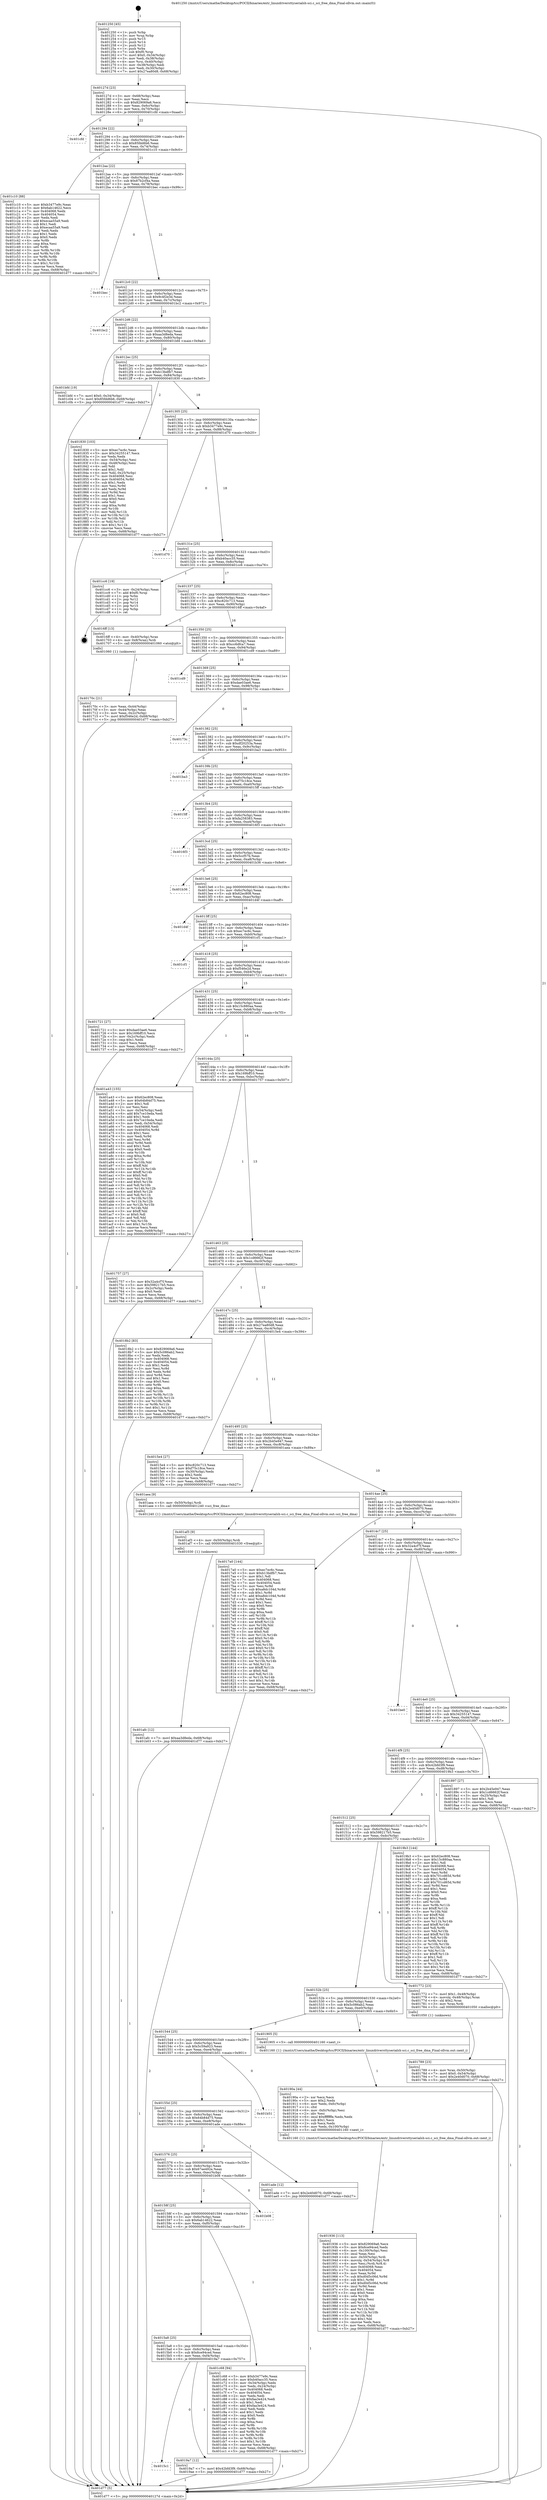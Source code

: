 digraph "0x401250" {
  label = "0x401250 (/mnt/c/Users/mathe/Desktop/tcc/POCII/binaries/extr_linuxdriversttyserialsh-sci.c_sci_free_dma_Final-ollvm.out::main(0))"
  labelloc = "t"
  node[shape=record]

  Entry [label="",width=0.3,height=0.3,shape=circle,fillcolor=black,style=filled]
  "0x40127d" [label="{
     0x40127d [23]\l
     | [instrs]\l
     &nbsp;&nbsp;0x40127d \<+3\>: mov -0x68(%rbp),%eax\l
     &nbsp;&nbsp;0x401280 \<+2\>: mov %eax,%ecx\l
     &nbsp;&nbsp;0x401282 \<+6\>: sub $0x829069a6,%ecx\l
     &nbsp;&nbsp;0x401288 \<+3\>: mov %eax,-0x6c(%rbp)\l
     &nbsp;&nbsp;0x40128b \<+3\>: mov %ecx,-0x70(%rbp)\l
     &nbsp;&nbsp;0x40128e \<+6\>: je 0000000000401cfd \<main+0xaad\>\l
  }"]
  "0x401cfd" [label="{
     0x401cfd\l
  }", style=dashed]
  "0x401294" [label="{
     0x401294 [22]\l
     | [instrs]\l
     &nbsp;&nbsp;0x401294 \<+5\>: jmp 0000000000401299 \<main+0x49\>\l
     &nbsp;&nbsp;0x401299 \<+3\>: mov -0x6c(%rbp),%eax\l
     &nbsp;&nbsp;0x40129c \<+5\>: sub $0x85fdd6b6,%eax\l
     &nbsp;&nbsp;0x4012a1 \<+3\>: mov %eax,-0x74(%rbp)\l
     &nbsp;&nbsp;0x4012a4 \<+6\>: je 0000000000401c10 \<main+0x9c0\>\l
  }"]
  Exit [label="",width=0.3,height=0.3,shape=circle,fillcolor=black,style=filled,peripheries=2]
  "0x401c10" [label="{
     0x401c10 [88]\l
     | [instrs]\l
     &nbsp;&nbsp;0x401c10 \<+5\>: mov $0xb3477e9c,%eax\l
     &nbsp;&nbsp;0x401c15 \<+5\>: mov $0x6ab14622,%ecx\l
     &nbsp;&nbsp;0x401c1a \<+7\>: mov 0x404068,%edx\l
     &nbsp;&nbsp;0x401c21 \<+7\>: mov 0x404054,%esi\l
     &nbsp;&nbsp;0x401c28 \<+2\>: mov %edx,%edi\l
     &nbsp;&nbsp;0x401c2a \<+6\>: add $0xecaa55a9,%edi\l
     &nbsp;&nbsp;0x401c30 \<+3\>: sub $0x1,%edi\l
     &nbsp;&nbsp;0x401c33 \<+6\>: sub $0xecaa55a9,%edi\l
     &nbsp;&nbsp;0x401c39 \<+3\>: imul %edi,%edx\l
     &nbsp;&nbsp;0x401c3c \<+3\>: and $0x1,%edx\l
     &nbsp;&nbsp;0x401c3f \<+3\>: cmp $0x0,%edx\l
     &nbsp;&nbsp;0x401c42 \<+4\>: sete %r8b\l
     &nbsp;&nbsp;0x401c46 \<+3\>: cmp $0xa,%esi\l
     &nbsp;&nbsp;0x401c49 \<+4\>: setl %r9b\l
     &nbsp;&nbsp;0x401c4d \<+3\>: mov %r8b,%r10b\l
     &nbsp;&nbsp;0x401c50 \<+3\>: and %r9b,%r10b\l
     &nbsp;&nbsp;0x401c53 \<+3\>: xor %r9b,%r8b\l
     &nbsp;&nbsp;0x401c56 \<+3\>: or %r8b,%r10b\l
     &nbsp;&nbsp;0x401c59 \<+4\>: test $0x1,%r10b\l
     &nbsp;&nbsp;0x401c5d \<+3\>: cmovne %ecx,%eax\l
     &nbsp;&nbsp;0x401c60 \<+3\>: mov %eax,-0x68(%rbp)\l
     &nbsp;&nbsp;0x401c63 \<+5\>: jmp 0000000000401d77 \<main+0xb27\>\l
  }"]
  "0x4012aa" [label="{
     0x4012aa [22]\l
     | [instrs]\l
     &nbsp;&nbsp;0x4012aa \<+5\>: jmp 00000000004012af \<main+0x5f\>\l
     &nbsp;&nbsp;0x4012af \<+3\>: mov -0x6c(%rbp),%eax\l
     &nbsp;&nbsp;0x4012b2 \<+5\>: sub $0x87b2cf4a,%eax\l
     &nbsp;&nbsp;0x4012b7 \<+3\>: mov %eax,-0x78(%rbp)\l
     &nbsp;&nbsp;0x4012ba \<+6\>: je 0000000000401bec \<main+0x99c\>\l
  }"]
  "0x401afc" [label="{
     0x401afc [12]\l
     | [instrs]\l
     &nbsp;&nbsp;0x401afc \<+7\>: movl $0xaa3d8eda,-0x68(%rbp)\l
     &nbsp;&nbsp;0x401b03 \<+5\>: jmp 0000000000401d77 \<main+0xb27\>\l
  }"]
  "0x401bec" [label="{
     0x401bec\l
  }", style=dashed]
  "0x4012c0" [label="{
     0x4012c0 [22]\l
     | [instrs]\l
     &nbsp;&nbsp;0x4012c0 \<+5\>: jmp 00000000004012c5 \<main+0x75\>\l
     &nbsp;&nbsp;0x4012c5 \<+3\>: mov -0x6c(%rbp),%eax\l
     &nbsp;&nbsp;0x4012c8 \<+5\>: sub $0x9c4f2e3d,%eax\l
     &nbsp;&nbsp;0x4012cd \<+3\>: mov %eax,-0x7c(%rbp)\l
     &nbsp;&nbsp;0x4012d0 \<+6\>: je 0000000000401bc2 \<main+0x972\>\l
  }"]
  "0x401af3" [label="{
     0x401af3 [9]\l
     | [instrs]\l
     &nbsp;&nbsp;0x401af3 \<+4\>: mov -0x50(%rbp),%rdi\l
     &nbsp;&nbsp;0x401af7 \<+5\>: call 0000000000401030 \<free@plt\>\l
     | [calls]\l
     &nbsp;&nbsp;0x401030 \{1\} (unknown)\l
  }"]
  "0x401bc2" [label="{
     0x401bc2\l
  }", style=dashed]
  "0x4012d6" [label="{
     0x4012d6 [22]\l
     | [instrs]\l
     &nbsp;&nbsp;0x4012d6 \<+5\>: jmp 00000000004012db \<main+0x8b\>\l
     &nbsp;&nbsp;0x4012db \<+3\>: mov -0x6c(%rbp),%eax\l
     &nbsp;&nbsp;0x4012de \<+5\>: sub $0xaa3d8eda,%eax\l
     &nbsp;&nbsp;0x4012e3 \<+3\>: mov %eax,-0x80(%rbp)\l
     &nbsp;&nbsp;0x4012e6 \<+6\>: je 0000000000401bfd \<main+0x9ad\>\l
  }"]
  "0x4015c1" [label="{
     0x4015c1\l
  }", style=dashed]
  "0x401bfd" [label="{
     0x401bfd [19]\l
     | [instrs]\l
     &nbsp;&nbsp;0x401bfd \<+7\>: movl $0x0,-0x34(%rbp)\l
     &nbsp;&nbsp;0x401c04 \<+7\>: movl $0x85fdd6b6,-0x68(%rbp)\l
     &nbsp;&nbsp;0x401c0b \<+5\>: jmp 0000000000401d77 \<main+0xb27\>\l
  }"]
  "0x4012ec" [label="{
     0x4012ec [25]\l
     | [instrs]\l
     &nbsp;&nbsp;0x4012ec \<+5\>: jmp 00000000004012f1 \<main+0xa1\>\l
     &nbsp;&nbsp;0x4012f1 \<+3\>: mov -0x6c(%rbp),%eax\l
     &nbsp;&nbsp;0x4012f4 \<+5\>: sub $0xb13bdfb7,%eax\l
     &nbsp;&nbsp;0x4012f9 \<+6\>: mov %eax,-0x84(%rbp)\l
     &nbsp;&nbsp;0x4012ff \<+6\>: je 0000000000401830 \<main+0x5e0\>\l
  }"]
  "0x4019a7" [label="{
     0x4019a7 [12]\l
     | [instrs]\l
     &nbsp;&nbsp;0x4019a7 \<+7\>: movl $0x42bfd3f9,-0x68(%rbp)\l
     &nbsp;&nbsp;0x4019ae \<+5\>: jmp 0000000000401d77 \<main+0xb27\>\l
  }"]
  "0x401830" [label="{
     0x401830 [103]\l
     | [instrs]\l
     &nbsp;&nbsp;0x401830 \<+5\>: mov $0xec7ec6c,%eax\l
     &nbsp;&nbsp;0x401835 \<+5\>: mov $0x34255147,%ecx\l
     &nbsp;&nbsp;0x40183a \<+2\>: xor %edx,%edx\l
     &nbsp;&nbsp;0x40183c \<+3\>: mov -0x54(%rbp),%esi\l
     &nbsp;&nbsp;0x40183f \<+3\>: cmp -0x48(%rbp),%esi\l
     &nbsp;&nbsp;0x401842 \<+4\>: setl %dil\l
     &nbsp;&nbsp;0x401846 \<+4\>: and $0x1,%dil\l
     &nbsp;&nbsp;0x40184a \<+4\>: mov %dil,-0x25(%rbp)\l
     &nbsp;&nbsp;0x40184e \<+7\>: mov 0x404068,%esi\l
     &nbsp;&nbsp;0x401855 \<+8\>: mov 0x404054,%r8d\l
     &nbsp;&nbsp;0x40185d \<+3\>: sub $0x1,%edx\l
     &nbsp;&nbsp;0x401860 \<+3\>: mov %esi,%r9d\l
     &nbsp;&nbsp;0x401863 \<+3\>: add %edx,%r9d\l
     &nbsp;&nbsp;0x401866 \<+4\>: imul %r9d,%esi\l
     &nbsp;&nbsp;0x40186a \<+3\>: and $0x1,%esi\l
     &nbsp;&nbsp;0x40186d \<+3\>: cmp $0x0,%esi\l
     &nbsp;&nbsp;0x401870 \<+4\>: sete %dil\l
     &nbsp;&nbsp;0x401874 \<+4\>: cmp $0xa,%r8d\l
     &nbsp;&nbsp;0x401878 \<+4\>: setl %r10b\l
     &nbsp;&nbsp;0x40187c \<+3\>: mov %dil,%r11b\l
     &nbsp;&nbsp;0x40187f \<+3\>: and %r10b,%r11b\l
     &nbsp;&nbsp;0x401882 \<+3\>: xor %r10b,%dil\l
     &nbsp;&nbsp;0x401885 \<+3\>: or %dil,%r11b\l
     &nbsp;&nbsp;0x401888 \<+4\>: test $0x1,%r11b\l
     &nbsp;&nbsp;0x40188c \<+3\>: cmovne %ecx,%eax\l
     &nbsp;&nbsp;0x40188f \<+3\>: mov %eax,-0x68(%rbp)\l
     &nbsp;&nbsp;0x401892 \<+5\>: jmp 0000000000401d77 \<main+0xb27\>\l
  }"]
  "0x401305" [label="{
     0x401305 [25]\l
     | [instrs]\l
     &nbsp;&nbsp;0x401305 \<+5\>: jmp 000000000040130a \<main+0xba\>\l
     &nbsp;&nbsp;0x40130a \<+3\>: mov -0x6c(%rbp),%eax\l
     &nbsp;&nbsp;0x40130d \<+5\>: sub $0xb3477e9c,%eax\l
     &nbsp;&nbsp;0x401312 \<+6\>: mov %eax,-0x88(%rbp)\l
     &nbsp;&nbsp;0x401318 \<+6\>: je 0000000000401d70 \<main+0xb20\>\l
  }"]
  "0x4015a8" [label="{
     0x4015a8 [25]\l
     | [instrs]\l
     &nbsp;&nbsp;0x4015a8 \<+5\>: jmp 00000000004015ad \<main+0x35d\>\l
     &nbsp;&nbsp;0x4015ad \<+3\>: mov -0x6c(%rbp),%eax\l
     &nbsp;&nbsp;0x4015b0 \<+5\>: sub $0x6ce94ced,%eax\l
     &nbsp;&nbsp;0x4015b5 \<+6\>: mov %eax,-0xf4(%rbp)\l
     &nbsp;&nbsp;0x4015bb \<+6\>: je 00000000004019a7 \<main+0x757\>\l
  }"]
  "0x401d70" [label="{
     0x401d70\l
  }", style=dashed]
  "0x40131e" [label="{
     0x40131e [25]\l
     | [instrs]\l
     &nbsp;&nbsp;0x40131e \<+5\>: jmp 0000000000401323 \<main+0xd3\>\l
     &nbsp;&nbsp;0x401323 \<+3\>: mov -0x6c(%rbp),%eax\l
     &nbsp;&nbsp;0x401326 \<+5\>: sub $0xb40acc35,%eax\l
     &nbsp;&nbsp;0x40132b \<+6\>: mov %eax,-0x8c(%rbp)\l
     &nbsp;&nbsp;0x401331 \<+6\>: je 0000000000401cc6 \<main+0xa76\>\l
  }"]
  "0x401c68" [label="{
     0x401c68 [94]\l
     | [instrs]\l
     &nbsp;&nbsp;0x401c68 \<+5\>: mov $0xb3477e9c,%eax\l
     &nbsp;&nbsp;0x401c6d \<+5\>: mov $0xb40acc35,%ecx\l
     &nbsp;&nbsp;0x401c72 \<+3\>: mov -0x34(%rbp),%edx\l
     &nbsp;&nbsp;0x401c75 \<+3\>: mov %edx,-0x24(%rbp)\l
     &nbsp;&nbsp;0x401c78 \<+7\>: mov 0x404068,%edx\l
     &nbsp;&nbsp;0x401c7f \<+7\>: mov 0x404054,%esi\l
     &nbsp;&nbsp;0x401c86 \<+2\>: mov %edx,%edi\l
     &nbsp;&nbsp;0x401c88 \<+6\>: sub $0xfaa3e424,%edi\l
     &nbsp;&nbsp;0x401c8e \<+3\>: sub $0x1,%edi\l
     &nbsp;&nbsp;0x401c91 \<+6\>: add $0xfaa3e424,%edi\l
     &nbsp;&nbsp;0x401c97 \<+3\>: imul %edi,%edx\l
     &nbsp;&nbsp;0x401c9a \<+3\>: and $0x1,%edx\l
     &nbsp;&nbsp;0x401c9d \<+3\>: cmp $0x0,%edx\l
     &nbsp;&nbsp;0x401ca0 \<+4\>: sete %r8b\l
     &nbsp;&nbsp;0x401ca4 \<+3\>: cmp $0xa,%esi\l
     &nbsp;&nbsp;0x401ca7 \<+4\>: setl %r9b\l
     &nbsp;&nbsp;0x401cab \<+3\>: mov %r8b,%r10b\l
     &nbsp;&nbsp;0x401cae \<+3\>: and %r9b,%r10b\l
     &nbsp;&nbsp;0x401cb1 \<+3\>: xor %r9b,%r8b\l
     &nbsp;&nbsp;0x401cb4 \<+3\>: or %r8b,%r10b\l
     &nbsp;&nbsp;0x401cb7 \<+4\>: test $0x1,%r10b\l
     &nbsp;&nbsp;0x401cbb \<+3\>: cmovne %ecx,%eax\l
     &nbsp;&nbsp;0x401cbe \<+3\>: mov %eax,-0x68(%rbp)\l
     &nbsp;&nbsp;0x401cc1 \<+5\>: jmp 0000000000401d77 \<main+0xb27\>\l
  }"]
  "0x401cc6" [label="{
     0x401cc6 [19]\l
     | [instrs]\l
     &nbsp;&nbsp;0x401cc6 \<+3\>: mov -0x24(%rbp),%eax\l
     &nbsp;&nbsp;0x401cc9 \<+7\>: add $0xf0,%rsp\l
     &nbsp;&nbsp;0x401cd0 \<+1\>: pop %rbx\l
     &nbsp;&nbsp;0x401cd1 \<+2\>: pop %r12\l
     &nbsp;&nbsp;0x401cd3 \<+2\>: pop %r14\l
     &nbsp;&nbsp;0x401cd5 \<+2\>: pop %r15\l
     &nbsp;&nbsp;0x401cd7 \<+1\>: pop %rbp\l
     &nbsp;&nbsp;0x401cd8 \<+1\>: ret\l
  }"]
  "0x401337" [label="{
     0x401337 [25]\l
     | [instrs]\l
     &nbsp;&nbsp;0x401337 \<+5\>: jmp 000000000040133c \<main+0xec\>\l
     &nbsp;&nbsp;0x40133c \<+3\>: mov -0x6c(%rbp),%eax\l
     &nbsp;&nbsp;0x40133f \<+5\>: sub $0xc820c713,%eax\l
     &nbsp;&nbsp;0x401344 \<+6\>: mov %eax,-0x90(%rbp)\l
     &nbsp;&nbsp;0x40134a \<+6\>: je 00000000004016ff \<main+0x4af\>\l
  }"]
  "0x40158f" [label="{
     0x40158f [25]\l
     | [instrs]\l
     &nbsp;&nbsp;0x40158f \<+5\>: jmp 0000000000401594 \<main+0x344\>\l
     &nbsp;&nbsp;0x401594 \<+3\>: mov -0x6c(%rbp),%eax\l
     &nbsp;&nbsp;0x401597 \<+5\>: sub $0x6ab14622,%eax\l
     &nbsp;&nbsp;0x40159c \<+6\>: mov %eax,-0xf0(%rbp)\l
     &nbsp;&nbsp;0x4015a2 \<+6\>: je 0000000000401c68 \<main+0xa18\>\l
  }"]
  "0x4016ff" [label="{
     0x4016ff [13]\l
     | [instrs]\l
     &nbsp;&nbsp;0x4016ff \<+4\>: mov -0x40(%rbp),%rax\l
     &nbsp;&nbsp;0x401703 \<+4\>: mov 0x8(%rax),%rdi\l
     &nbsp;&nbsp;0x401707 \<+5\>: call 0000000000401060 \<atoi@plt\>\l
     | [calls]\l
     &nbsp;&nbsp;0x401060 \{1\} (unknown)\l
  }"]
  "0x401350" [label="{
     0x401350 [25]\l
     | [instrs]\l
     &nbsp;&nbsp;0x401350 \<+5\>: jmp 0000000000401355 \<main+0x105\>\l
     &nbsp;&nbsp;0x401355 \<+3\>: mov -0x6c(%rbp),%eax\l
     &nbsp;&nbsp;0x401358 \<+5\>: sub $0xcc6dfca7,%eax\l
     &nbsp;&nbsp;0x40135d \<+6\>: mov %eax,-0x94(%rbp)\l
     &nbsp;&nbsp;0x401363 \<+6\>: je 0000000000401cd9 \<main+0xa89\>\l
  }"]
  "0x401b08" [label="{
     0x401b08\l
  }", style=dashed]
  "0x401cd9" [label="{
     0x401cd9\l
  }", style=dashed]
  "0x401369" [label="{
     0x401369 [25]\l
     | [instrs]\l
     &nbsp;&nbsp;0x401369 \<+5\>: jmp 000000000040136e \<main+0x11e\>\l
     &nbsp;&nbsp;0x40136e \<+3\>: mov -0x6c(%rbp),%eax\l
     &nbsp;&nbsp;0x401371 \<+5\>: sub $0xdae03ae6,%eax\l
     &nbsp;&nbsp;0x401376 \<+6\>: mov %eax,-0x98(%rbp)\l
     &nbsp;&nbsp;0x40137c \<+6\>: je 000000000040173c \<main+0x4ec\>\l
  }"]
  "0x401576" [label="{
     0x401576 [25]\l
     | [instrs]\l
     &nbsp;&nbsp;0x401576 \<+5\>: jmp 000000000040157b \<main+0x32b\>\l
     &nbsp;&nbsp;0x40157b \<+3\>: mov -0x6c(%rbp),%eax\l
     &nbsp;&nbsp;0x40157e \<+5\>: sub $0x67ee492e,%eax\l
     &nbsp;&nbsp;0x401583 \<+6\>: mov %eax,-0xec(%rbp)\l
     &nbsp;&nbsp;0x401589 \<+6\>: je 0000000000401b08 \<main+0x8b8\>\l
  }"]
  "0x40173c" [label="{
     0x40173c\l
  }", style=dashed]
  "0x401382" [label="{
     0x401382 [25]\l
     | [instrs]\l
     &nbsp;&nbsp;0x401382 \<+5\>: jmp 0000000000401387 \<main+0x137\>\l
     &nbsp;&nbsp;0x401387 \<+3\>: mov -0x6c(%rbp),%eax\l
     &nbsp;&nbsp;0x40138a \<+5\>: sub $0xdf20253a,%eax\l
     &nbsp;&nbsp;0x40138f \<+6\>: mov %eax,-0x9c(%rbp)\l
     &nbsp;&nbsp;0x401395 \<+6\>: je 0000000000401ba3 \<main+0x953\>\l
  }"]
  "0x401ade" [label="{
     0x401ade [12]\l
     | [instrs]\l
     &nbsp;&nbsp;0x401ade \<+7\>: movl $0x2e40d070,-0x68(%rbp)\l
     &nbsp;&nbsp;0x401ae5 \<+5\>: jmp 0000000000401d77 \<main+0xb27\>\l
  }"]
  "0x401ba3" [label="{
     0x401ba3\l
  }", style=dashed]
  "0x40139b" [label="{
     0x40139b [25]\l
     | [instrs]\l
     &nbsp;&nbsp;0x40139b \<+5\>: jmp 00000000004013a0 \<main+0x150\>\l
     &nbsp;&nbsp;0x4013a0 \<+3\>: mov -0x6c(%rbp),%eax\l
     &nbsp;&nbsp;0x4013a3 \<+5\>: sub $0xf75c18ce,%eax\l
     &nbsp;&nbsp;0x4013a8 \<+6\>: mov %eax,-0xa0(%rbp)\l
     &nbsp;&nbsp;0x4013ae \<+6\>: je 00000000004015ff \<main+0x3af\>\l
  }"]
  "0x40155d" [label="{
     0x40155d [25]\l
     | [instrs]\l
     &nbsp;&nbsp;0x40155d \<+5\>: jmp 0000000000401562 \<main+0x312\>\l
     &nbsp;&nbsp;0x401562 \<+3\>: mov -0x6c(%rbp),%eax\l
     &nbsp;&nbsp;0x401565 \<+5\>: sub $0x64b84d75,%eax\l
     &nbsp;&nbsp;0x40156a \<+6\>: mov %eax,-0xe8(%rbp)\l
     &nbsp;&nbsp;0x401570 \<+6\>: je 0000000000401ade \<main+0x88e\>\l
  }"]
  "0x4015ff" [label="{
     0x4015ff\l
  }", style=dashed]
  "0x4013b4" [label="{
     0x4013b4 [25]\l
     | [instrs]\l
     &nbsp;&nbsp;0x4013b4 \<+5\>: jmp 00000000004013b9 \<main+0x169\>\l
     &nbsp;&nbsp;0x4013b9 \<+3\>: mov -0x6c(%rbp),%eax\l
     &nbsp;&nbsp;0x4013bc \<+5\>: sub $0xfa258383,%eax\l
     &nbsp;&nbsp;0x4013c1 \<+6\>: mov %eax,-0xa4(%rbp)\l
     &nbsp;&nbsp;0x4013c7 \<+6\>: je 00000000004016f3 \<main+0x4a3\>\l
  }"]
  "0x401b51" [label="{
     0x401b51\l
  }", style=dashed]
  "0x4016f3" [label="{
     0x4016f3\l
  }", style=dashed]
  "0x4013cd" [label="{
     0x4013cd [25]\l
     | [instrs]\l
     &nbsp;&nbsp;0x4013cd \<+5\>: jmp 00000000004013d2 \<main+0x182\>\l
     &nbsp;&nbsp;0x4013d2 \<+3\>: mov -0x6c(%rbp),%eax\l
     &nbsp;&nbsp;0x4013d5 \<+5\>: sub $0x5ccf57b,%eax\l
     &nbsp;&nbsp;0x4013da \<+6\>: mov %eax,-0xa8(%rbp)\l
     &nbsp;&nbsp;0x4013e0 \<+6\>: je 0000000000401b36 \<main+0x8e6\>\l
  }"]
  "0x401936" [label="{
     0x401936 [113]\l
     | [instrs]\l
     &nbsp;&nbsp;0x401936 \<+5\>: mov $0x829069a6,%ecx\l
     &nbsp;&nbsp;0x40193b \<+5\>: mov $0x6ce94ced,%edx\l
     &nbsp;&nbsp;0x401940 \<+6\>: mov -0x100(%rbp),%esi\l
     &nbsp;&nbsp;0x401946 \<+3\>: imul %eax,%esi\l
     &nbsp;&nbsp;0x401949 \<+4\>: mov -0x50(%rbp),%rdi\l
     &nbsp;&nbsp;0x40194d \<+4\>: movslq -0x54(%rbp),%r8\l
     &nbsp;&nbsp;0x401951 \<+4\>: mov %esi,(%rdi,%r8,4)\l
     &nbsp;&nbsp;0x401955 \<+7\>: mov 0x404068,%eax\l
     &nbsp;&nbsp;0x40195c \<+7\>: mov 0x404054,%esi\l
     &nbsp;&nbsp;0x401963 \<+3\>: mov %eax,%r9d\l
     &nbsp;&nbsp;0x401966 \<+7\>: sub $0xd0d5c06d,%r9d\l
     &nbsp;&nbsp;0x40196d \<+4\>: sub $0x1,%r9d\l
     &nbsp;&nbsp;0x401971 \<+7\>: add $0xd0d5c06d,%r9d\l
     &nbsp;&nbsp;0x401978 \<+4\>: imul %r9d,%eax\l
     &nbsp;&nbsp;0x40197c \<+3\>: and $0x1,%eax\l
     &nbsp;&nbsp;0x40197f \<+3\>: cmp $0x0,%eax\l
     &nbsp;&nbsp;0x401982 \<+4\>: sete %r10b\l
     &nbsp;&nbsp;0x401986 \<+3\>: cmp $0xa,%esi\l
     &nbsp;&nbsp;0x401989 \<+4\>: setl %r11b\l
     &nbsp;&nbsp;0x40198d \<+3\>: mov %r10b,%bl\l
     &nbsp;&nbsp;0x401990 \<+3\>: and %r11b,%bl\l
     &nbsp;&nbsp;0x401993 \<+3\>: xor %r11b,%r10b\l
     &nbsp;&nbsp;0x401996 \<+3\>: or %r10b,%bl\l
     &nbsp;&nbsp;0x401999 \<+3\>: test $0x1,%bl\l
     &nbsp;&nbsp;0x40199c \<+3\>: cmovne %edx,%ecx\l
     &nbsp;&nbsp;0x40199f \<+3\>: mov %ecx,-0x68(%rbp)\l
     &nbsp;&nbsp;0x4019a2 \<+5\>: jmp 0000000000401d77 \<main+0xb27\>\l
  }"]
  "0x401b36" [label="{
     0x401b36\l
  }", style=dashed]
  "0x4013e6" [label="{
     0x4013e6 [25]\l
     | [instrs]\l
     &nbsp;&nbsp;0x4013e6 \<+5\>: jmp 00000000004013eb \<main+0x19b\>\l
     &nbsp;&nbsp;0x4013eb \<+3\>: mov -0x6c(%rbp),%eax\l
     &nbsp;&nbsp;0x4013ee \<+5\>: sub $0x62ec808,%eax\l
     &nbsp;&nbsp;0x4013f3 \<+6\>: mov %eax,-0xac(%rbp)\l
     &nbsp;&nbsp;0x4013f9 \<+6\>: je 0000000000401d4f \<main+0xaff\>\l
  }"]
  "0x40190a" [label="{
     0x40190a [44]\l
     | [instrs]\l
     &nbsp;&nbsp;0x40190a \<+2\>: xor %ecx,%ecx\l
     &nbsp;&nbsp;0x40190c \<+5\>: mov $0x2,%edx\l
     &nbsp;&nbsp;0x401911 \<+6\>: mov %edx,-0xfc(%rbp)\l
     &nbsp;&nbsp;0x401917 \<+1\>: cltd\l
     &nbsp;&nbsp;0x401918 \<+6\>: mov -0xfc(%rbp),%esi\l
     &nbsp;&nbsp;0x40191e \<+2\>: idiv %esi\l
     &nbsp;&nbsp;0x401920 \<+6\>: imul $0xfffffffe,%edx,%edx\l
     &nbsp;&nbsp;0x401926 \<+3\>: sub $0x1,%ecx\l
     &nbsp;&nbsp;0x401929 \<+2\>: sub %ecx,%edx\l
     &nbsp;&nbsp;0x40192b \<+6\>: mov %edx,-0x100(%rbp)\l
     &nbsp;&nbsp;0x401931 \<+5\>: call 0000000000401160 \<next_i\>\l
     | [calls]\l
     &nbsp;&nbsp;0x401160 \{1\} (/mnt/c/Users/mathe/Desktop/tcc/POCII/binaries/extr_linuxdriversttyserialsh-sci.c_sci_free_dma_Final-ollvm.out::next_i)\l
  }"]
  "0x401d4f" [label="{
     0x401d4f\l
  }", style=dashed]
  "0x4013ff" [label="{
     0x4013ff [25]\l
     | [instrs]\l
     &nbsp;&nbsp;0x4013ff \<+5\>: jmp 0000000000401404 \<main+0x1b4\>\l
     &nbsp;&nbsp;0x401404 \<+3\>: mov -0x6c(%rbp),%eax\l
     &nbsp;&nbsp;0x401407 \<+5\>: sub $0xec7ec6c,%eax\l
     &nbsp;&nbsp;0x40140c \<+6\>: mov %eax,-0xb0(%rbp)\l
     &nbsp;&nbsp;0x401412 \<+6\>: je 0000000000401cf1 \<main+0xaa1\>\l
  }"]
  "0x401544" [label="{
     0x401544 [25]\l
     | [instrs]\l
     &nbsp;&nbsp;0x401544 \<+5\>: jmp 0000000000401549 \<main+0x2f9\>\l
     &nbsp;&nbsp;0x401549 \<+3\>: mov -0x6c(%rbp),%eax\l
     &nbsp;&nbsp;0x40154c \<+5\>: sub $0x5c59a923,%eax\l
     &nbsp;&nbsp;0x401551 \<+6\>: mov %eax,-0xe4(%rbp)\l
     &nbsp;&nbsp;0x401557 \<+6\>: je 0000000000401b51 \<main+0x901\>\l
  }"]
  "0x401cf1" [label="{
     0x401cf1\l
  }", style=dashed]
  "0x401418" [label="{
     0x401418 [25]\l
     | [instrs]\l
     &nbsp;&nbsp;0x401418 \<+5\>: jmp 000000000040141d \<main+0x1cd\>\l
     &nbsp;&nbsp;0x40141d \<+3\>: mov -0x6c(%rbp),%eax\l
     &nbsp;&nbsp;0x401420 \<+5\>: sub $0xf546e2d,%eax\l
     &nbsp;&nbsp;0x401425 \<+6\>: mov %eax,-0xb4(%rbp)\l
     &nbsp;&nbsp;0x40142b \<+6\>: je 0000000000401721 \<main+0x4d1\>\l
  }"]
  "0x401905" [label="{
     0x401905 [5]\l
     | [instrs]\l
     &nbsp;&nbsp;0x401905 \<+5\>: call 0000000000401160 \<next_i\>\l
     | [calls]\l
     &nbsp;&nbsp;0x401160 \{1\} (/mnt/c/Users/mathe/Desktop/tcc/POCII/binaries/extr_linuxdriversttyserialsh-sci.c_sci_free_dma_Final-ollvm.out::next_i)\l
  }"]
  "0x401721" [label="{
     0x401721 [27]\l
     | [instrs]\l
     &nbsp;&nbsp;0x401721 \<+5\>: mov $0xdae03ae6,%eax\l
     &nbsp;&nbsp;0x401726 \<+5\>: mov $0x169bff10,%ecx\l
     &nbsp;&nbsp;0x40172b \<+3\>: mov -0x2c(%rbp),%edx\l
     &nbsp;&nbsp;0x40172e \<+3\>: cmp $0x1,%edx\l
     &nbsp;&nbsp;0x401731 \<+3\>: cmovl %ecx,%eax\l
     &nbsp;&nbsp;0x401734 \<+3\>: mov %eax,-0x68(%rbp)\l
     &nbsp;&nbsp;0x401737 \<+5\>: jmp 0000000000401d77 \<main+0xb27\>\l
  }"]
  "0x401431" [label="{
     0x401431 [25]\l
     | [instrs]\l
     &nbsp;&nbsp;0x401431 \<+5\>: jmp 0000000000401436 \<main+0x1e6\>\l
     &nbsp;&nbsp;0x401436 \<+3\>: mov -0x6c(%rbp),%eax\l
     &nbsp;&nbsp;0x401439 \<+5\>: sub $0x15c880aa,%eax\l
     &nbsp;&nbsp;0x40143e \<+6\>: mov %eax,-0xb8(%rbp)\l
     &nbsp;&nbsp;0x401444 \<+6\>: je 0000000000401a43 \<main+0x7f3\>\l
  }"]
  "0x401789" [label="{
     0x401789 [23]\l
     | [instrs]\l
     &nbsp;&nbsp;0x401789 \<+4\>: mov %rax,-0x50(%rbp)\l
     &nbsp;&nbsp;0x40178d \<+7\>: movl $0x0,-0x54(%rbp)\l
     &nbsp;&nbsp;0x401794 \<+7\>: movl $0x2e40d070,-0x68(%rbp)\l
     &nbsp;&nbsp;0x40179b \<+5\>: jmp 0000000000401d77 \<main+0xb27\>\l
  }"]
  "0x401a43" [label="{
     0x401a43 [155]\l
     | [instrs]\l
     &nbsp;&nbsp;0x401a43 \<+5\>: mov $0x62ec808,%eax\l
     &nbsp;&nbsp;0x401a48 \<+5\>: mov $0x64b84d75,%ecx\l
     &nbsp;&nbsp;0x401a4d \<+2\>: mov $0x1,%dl\l
     &nbsp;&nbsp;0x401a4f \<+2\>: xor %esi,%esi\l
     &nbsp;&nbsp;0x401a51 \<+3\>: mov -0x54(%rbp),%edi\l
     &nbsp;&nbsp;0x401a54 \<+6\>: add $0x7ce10eda,%edi\l
     &nbsp;&nbsp;0x401a5a \<+3\>: add $0x1,%edi\l
     &nbsp;&nbsp;0x401a5d \<+6\>: sub $0x7ce10eda,%edi\l
     &nbsp;&nbsp;0x401a63 \<+3\>: mov %edi,-0x54(%rbp)\l
     &nbsp;&nbsp;0x401a66 \<+7\>: mov 0x404068,%edi\l
     &nbsp;&nbsp;0x401a6d \<+8\>: mov 0x404054,%r8d\l
     &nbsp;&nbsp;0x401a75 \<+3\>: sub $0x1,%esi\l
     &nbsp;&nbsp;0x401a78 \<+3\>: mov %edi,%r9d\l
     &nbsp;&nbsp;0x401a7b \<+3\>: add %esi,%r9d\l
     &nbsp;&nbsp;0x401a7e \<+4\>: imul %r9d,%edi\l
     &nbsp;&nbsp;0x401a82 \<+3\>: and $0x1,%edi\l
     &nbsp;&nbsp;0x401a85 \<+3\>: cmp $0x0,%edi\l
     &nbsp;&nbsp;0x401a88 \<+4\>: sete %r10b\l
     &nbsp;&nbsp;0x401a8c \<+4\>: cmp $0xa,%r8d\l
     &nbsp;&nbsp;0x401a90 \<+4\>: setl %r11b\l
     &nbsp;&nbsp;0x401a94 \<+3\>: mov %r10b,%bl\l
     &nbsp;&nbsp;0x401a97 \<+3\>: xor $0xff,%bl\l
     &nbsp;&nbsp;0x401a9a \<+3\>: mov %r11b,%r14b\l
     &nbsp;&nbsp;0x401a9d \<+4\>: xor $0xff,%r14b\l
     &nbsp;&nbsp;0x401aa1 \<+3\>: xor $0x0,%dl\l
     &nbsp;&nbsp;0x401aa4 \<+3\>: mov %bl,%r15b\l
     &nbsp;&nbsp;0x401aa7 \<+4\>: and $0x0,%r15b\l
     &nbsp;&nbsp;0x401aab \<+3\>: and %dl,%r10b\l
     &nbsp;&nbsp;0x401aae \<+3\>: mov %r14b,%r12b\l
     &nbsp;&nbsp;0x401ab1 \<+4\>: and $0x0,%r12b\l
     &nbsp;&nbsp;0x401ab5 \<+3\>: and %dl,%r11b\l
     &nbsp;&nbsp;0x401ab8 \<+3\>: or %r10b,%r15b\l
     &nbsp;&nbsp;0x401abb \<+3\>: or %r11b,%r12b\l
     &nbsp;&nbsp;0x401abe \<+3\>: xor %r12b,%r15b\l
     &nbsp;&nbsp;0x401ac1 \<+3\>: or %r14b,%bl\l
     &nbsp;&nbsp;0x401ac4 \<+3\>: xor $0xff,%bl\l
     &nbsp;&nbsp;0x401ac7 \<+3\>: or $0x0,%dl\l
     &nbsp;&nbsp;0x401aca \<+2\>: and %dl,%bl\l
     &nbsp;&nbsp;0x401acc \<+3\>: or %bl,%r15b\l
     &nbsp;&nbsp;0x401acf \<+4\>: test $0x1,%r15b\l
     &nbsp;&nbsp;0x401ad3 \<+3\>: cmovne %ecx,%eax\l
     &nbsp;&nbsp;0x401ad6 \<+3\>: mov %eax,-0x68(%rbp)\l
     &nbsp;&nbsp;0x401ad9 \<+5\>: jmp 0000000000401d77 \<main+0xb27\>\l
  }"]
  "0x40144a" [label="{
     0x40144a [25]\l
     | [instrs]\l
     &nbsp;&nbsp;0x40144a \<+5\>: jmp 000000000040144f \<main+0x1ff\>\l
     &nbsp;&nbsp;0x40144f \<+3\>: mov -0x6c(%rbp),%eax\l
     &nbsp;&nbsp;0x401452 \<+5\>: sub $0x169bff10,%eax\l
     &nbsp;&nbsp;0x401457 \<+6\>: mov %eax,-0xbc(%rbp)\l
     &nbsp;&nbsp;0x40145d \<+6\>: je 0000000000401757 \<main+0x507\>\l
  }"]
  "0x40152b" [label="{
     0x40152b [25]\l
     | [instrs]\l
     &nbsp;&nbsp;0x40152b \<+5\>: jmp 0000000000401530 \<main+0x2e0\>\l
     &nbsp;&nbsp;0x401530 \<+3\>: mov -0x6c(%rbp),%eax\l
     &nbsp;&nbsp;0x401533 \<+5\>: sub $0x5c086ab2,%eax\l
     &nbsp;&nbsp;0x401538 \<+6\>: mov %eax,-0xe0(%rbp)\l
     &nbsp;&nbsp;0x40153e \<+6\>: je 0000000000401905 \<main+0x6b5\>\l
  }"]
  "0x401757" [label="{
     0x401757 [27]\l
     | [instrs]\l
     &nbsp;&nbsp;0x401757 \<+5\>: mov $0x32a4cf7f,%eax\l
     &nbsp;&nbsp;0x40175c \<+5\>: mov $0x598217b5,%ecx\l
     &nbsp;&nbsp;0x401761 \<+3\>: mov -0x2c(%rbp),%edx\l
     &nbsp;&nbsp;0x401764 \<+3\>: cmp $0x0,%edx\l
     &nbsp;&nbsp;0x401767 \<+3\>: cmove %ecx,%eax\l
     &nbsp;&nbsp;0x40176a \<+3\>: mov %eax,-0x68(%rbp)\l
     &nbsp;&nbsp;0x40176d \<+5\>: jmp 0000000000401d77 \<main+0xb27\>\l
  }"]
  "0x401463" [label="{
     0x401463 [25]\l
     | [instrs]\l
     &nbsp;&nbsp;0x401463 \<+5\>: jmp 0000000000401468 \<main+0x218\>\l
     &nbsp;&nbsp;0x401468 \<+3\>: mov -0x6c(%rbp),%eax\l
     &nbsp;&nbsp;0x40146b \<+5\>: sub $0x1cd6662f,%eax\l
     &nbsp;&nbsp;0x401470 \<+6\>: mov %eax,-0xc0(%rbp)\l
     &nbsp;&nbsp;0x401476 \<+6\>: je 00000000004018b2 \<main+0x662\>\l
  }"]
  "0x401772" [label="{
     0x401772 [23]\l
     | [instrs]\l
     &nbsp;&nbsp;0x401772 \<+7\>: movl $0x1,-0x48(%rbp)\l
     &nbsp;&nbsp;0x401779 \<+4\>: movslq -0x48(%rbp),%rax\l
     &nbsp;&nbsp;0x40177d \<+4\>: shl $0x2,%rax\l
     &nbsp;&nbsp;0x401781 \<+3\>: mov %rax,%rdi\l
     &nbsp;&nbsp;0x401784 \<+5\>: call 0000000000401050 \<malloc@plt\>\l
     | [calls]\l
     &nbsp;&nbsp;0x401050 \{1\} (unknown)\l
  }"]
  "0x4018b2" [label="{
     0x4018b2 [83]\l
     | [instrs]\l
     &nbsp;&nbsp;0x4018b2 \<+5\>: mov $0x829069a6,%eax\l
     &nbsp;&nbsp;0x4018b7 \<+5\>: mov $0x5c086ab2,%ecx\l
     &nbsp;&nbsp;0x4018bc \<+2\>: xor %edx,%edx\l
     &nbsp;&nbsp;0x4018be \<+7\>: mov 0x404068,%esi\l
     &nbsp;&nbsp;0x4018c5 \<+7\>: mov 0x404054,%edi\l
     &nbsp;&nbsp;0x4018cc \<+3\>: sub $0x1,%edx\l
     &nbsp;&nbsp;0x4018cf \<+3\>: mov %esi,%r8d\l
     &nbsp;&nbsp;0x4018d2 \<+3\>: add %edx,%r8d\l
     &nbsp;&nbsp;0x4018d5 \<+4\>: imul %r8d,%esi\l
     &nbsp;&nbsp;0x4018d9 \<+3\>: and $0x1,%esi\l
     &nbsp;&nbsp;0x4018dc \<+3\>: cmp $0x0,%esi\l
     &nbsp;&nbsp;0x4018df \<+4\>: sete %r9b\l
     &nbsp;&nbsp;0x4018e3 \<+3\>: cmp $0xa,%edi\l
     &nbsp;&nbsp;0x4018e6 \<+4\>: setl %r10b\l
     &nbsp;&nbsp;0x4018ea \<+3\>: mov %r9b,%r11b\l
     &nbsp;&nbsp;0x4018ed \<+3\>: and %r10b,%r11b\l
     &nbsp;&nbsp;0x4018f0 \<+3\>: xor %r10b,%r9b\l
     &nbsp;&nbsp;0x4018f3 \<+3\>: or %r9b,%r11b\l
     &nbsp;&nbsp;0x4018f6 \<+4\>: test $0x1,%r11b\l
     &nbsp;&nbsp;0x4018fa \<+3\>: cmovne %ecx,%eax\l
     &nbsp;&nbsp;0x4018fd \<+3\>: mov %eax,-0x68(%rbp)\l
     &nbsp;&nbsp;0x401900 \<+5\>: jmp 0000000000401d77 \<main+0xb27\>\l
  }"]
  "0x40147c" [label="{
     0x40147c [25]\l
     | [instrs]\l
     &nbsp;&nbsp;0x40147c \<+5\>: jmp 0000000000401481 \<main+0x231\>\l
     &nbsp;&nbsp;0x401481 \<+3\>: mov -0x6c(%rbp),%eax\l
     &nbsp;&nbsp;0x401484 \<+5\>: sub $0x27ea80d8,%eax\l
     &nbsp;&nbsp;0x401489 \<+6\>: mov %eax,-0xc4(%rbp)\l
     &nbsp;&nbsp;0x40148f \<+6\>: je 00000000004015e4 \<main+0x394\>\l
  }"]
  "0x401512" [label="{
     0x401512 [25]\l
     | [instrs]\l
     &nbsp;&nbsp;0x401512 \<+5\>: jmp 0000000000401517 \<main+0x2c7\>\l
     &nbsp;&nbsp;0x401517 \<+3\>: mov -0x6c(%rbp),%eax\l
     &nbsp;&nbsp;0x40151a \<+5\>: sub $0x598217b5,%eax\l
     &nbsp;&nbsp;0x40151f \<+6\>: mov %eax,-0xdc(%rbp)\l
     &nbsp;&nbsp;0x401525 \<+6\>: je 0000000000401772 \<main+0x522\>\l
  }"]
  "0x4015e4" [label="{
     0x4015e4 [27]\l
     | [instrs]\l
     &nbsp;&nbsp;0x4015e4 \<+5\>: mov $0xc820c713,%eax\l
     &nbsp;&nbsp;0x4015e9 \<+5\>: mov $0xf75c18ce,%ecx\l
     &nbsp;&nbsp;0x4015ee \<+3\>: mov -0x30(%rbp),%edx\l
     &nbsp;&nbsp;0x4015f1 \<+3\>: cmp $0x2,%edx\l
     &nbsp;&nbsp;0x4015f4 \<+3\>: cmovne %ecx,%eax\l
     &nbsp;&nbsp;0x4015f7 \<+3\>: mov %eax,-0x68(%rbp)\l
     &nbsp;&nbsp;0x4015fa \<+5\>: jmp 0000000000401d77 \<main+0xb27\>\l
  }"]
  "0x401495" [label="{
     0x401495 [25]\l
     | [instrs]\l
     &nbsp;&nbsp;0x401495 \<+5\>: jmp 000000000040149a \<main+0x24a\>\l
     &nbsp;&nbsp;0x40149a \<+3\>: mov -0x6c(%rbp),%eax\l
     &nbsp;&nbsp;0x40149d \<+5\>: sub $0x2b45e947,%eax\l
     &nbsp;&nbsp;0x4014a2 \<+6\>: mov %eax,-0xc8(%rbp)\l
     &nbsp;&nbsp;0x4014a8 \<+6\>: je 0000000000401aea \<main+0x89a\>\l
  }"]
  "0x401d77" [label="{
     0x401d77 [5]\l
     | [instrs]\l
     &nbsp;&nbsp;0x401d77 \<+5\>: jmp 000000000040127d \<main+0x2d\>\l
  }"]
  "0x401250" [label="{
     0x401250 [45]\l
     | [instrs]\l
     &nbsp;&nbsp;0x401250 \<+1\>: push %rbp\l
     &nbsp;&nbsp;0x401251 \<+3\>: mov %rsp,%rbp\l
     &nbsp;&nbsp;0x401254 \<+2\>: push %r15\l
     &nbsp;&nbsp;0x401256 \<+2\>: push %r14\l
     &nbsp;&nbsp;0x401258 \<+2\>: push %r12\l
     &nbsp;&nbsp;0x40125a \<+1\>: push %rbx\l
     &nbsp;&nbsp;0x40125b \<+7\>: sub $0xf0,%rsp\l
     &nbsp;&nbsp;0x401262 \<+7\>: movl $0x0,-0x34(%rbp)\l
     &nbsp;&nbsp;0x401269 \<+3\>: mov %edi,-0x38(%rbp)\l
     &nbsp;&nbsp;0x40126c \<+4\>: mov %rsi,-0x40(%rbp)\l
     &nbsp;&nbsp;0x401270 \<+3\>: mov -0x38(%rbp),%edi\l
     &nbsp;&nbsp;0x401273 \<+3\>: mov %edi,-0x30(%rbp)\l
     &nbsp;&nbsp;0x401276 \<+7\>: movl $0x27ea80d8,-0x68(%rbp)\l
  }"]
  "0x40170c" [label="{
     0x40170c [21]\l
     | [instrs]\l
     &nbsp;&nbsp;0x40170c \<+3\>: mov %eax,-0x44(%rbp)\l
     &nbsp;&nbsp;0x40170f \<+3\>: mov -0x44(%rbp),%eax\l
     &nbsp;&nbsp;0x401712 \<+3\>: mov %eax,-0x2c(%rbp)\l
     &nbsp;&nbsp;0x401715 \<+7\>: movl $0xf546e2d,-0x68(%rbp)\l
     &nbsp;&nbsp;0x40171c \<+5\>: jmp 0000000000401d77 \<main+0xb27\>\l
  }"]
  "0x4019b3" [label="{
     0x4019b3 [144]\l
     | [instrs]\l
     &nbsp;&nbsp;0x4019b3 \<+5\>: mov $0x62ec808,%eax\l
     &nbsp;&nbsp;0x4019b8 \<+5\>: mov $0x15c880aa,%ecx\l
     &nbsp;&nbsp;0x4019bd \<+2\>: mov $0x1,%dl\l
     &nbsp;&nbsp;0x4019bf \<+7\>: mov 0x404068,%esi\l
     &nbsp;&nbsp;0x4019c6 \<+7\>: mov 0x404054,%edi\l
     &nbsp;&nbsp;0x4019cd \<+3\>: mov %esi,%r8d\l
     &nbsp;&nbsp;0x4019d0 \<+7\>: sub $0x701cd65d,%r8d\l
     &nbsp;&nbsp;0x4019d7 \<+4\>: sub $0x1,%r8d\l
     &nbsp;&nbsp;0x4019db \<+7\>: add $0x701cd65d,%r8d\l
     &nbsp;&nbsp;0x4019e2 \<+4\>: imul %r8d,%esi\l
     &nbsp;&nbsp;0x4019e6 \<+3\>: and $0x1,%esi\l
     &nbsp;&nbsp;0x4019e9 \<+3\>: cmp $0x0,%esi\l
     &nbsp;&nbsp;0x4019ec \<+4\>: sete %r9b\l
     &nbsp;&nbsp;0x4019f0 \<+3\>: cmp $0xa,%edi\l
     &nbsp;&nbsp;0x4019f3 \<+4\>: setl %r10b\l
     &nbsp;&nbsp;0x4019f7 \<+3\>: mov %r9b,%r11b\l
     &nbsp;&nbsp;0x4019fa \<+4\>: xor $0xff,%r11b\l
     &nbsp;&nbsp;0x4019fe \<+3\>: mov %r10b,%bl\l
     &nbsp;&nbsp;0x401a01 \<+3\>: xor $0xff,%bl\l
     &nbsp;&nbsp;0x401a04 \<+3\>: xor $0x1,%dl\l
     &nbsp;&nbsp;0x401a07 \<+3\>: mov %r11b,%r14b\l
     &nbsp;&nbsp;0x401a0a \<+4\>: and $0xff,%r14b\l
     &nbsp;&nbsp;0x401a0e \<+3\>: and %dl,%r9b\l
     &nbsp;&nbsp;0x401a11 \<+3\>: mov %bl,%r15b\l
     &nbsp;&nbsp;0x401a14 \<+4\>: and $0xff,%r15b\l
     &nbsp;&nbsp;0x401a18 \<+3\>: and %dl,%r10b\l
     &nbsp;&nbsp;0x401a1b \<+3\>: or %r9b,%r14b\l
     &nbsp;&nbsp;0x401a1e \<+3\>: or %r10b,%r15b\l
     &nbsp;&nbsp;0x401a21 \<+3\>: xor %r15b,%r14b\l
     &nbsp;&nbsp;0x401a24 \<+3\>: or %bl,%r11b\l
     &nbsp;&nbsp;0x401a27 \<+4\>: xor $0xff,%r11b\l
     &nbsp;&nbsp;0x401a2b \<+3\>: or $0x1,%dl\l
     &nbsp;&nbsp;0x401a2e \<+3\>: and %dl,%r11b\l
     &nbsp;&nbsp;0x401a31 \<+3\>: or %r11b,%r14b\l
     &nbsp;&nbsp;0x401a34 \<+4\>: test $0x1,%r14b\l
     &nbsp;&nbsp;0x401a38 \<+3\>: cmovne %ecx,%eax\l
     &nbsp;&nbsp;0x401a3b \<+3\>: mov %eax,-0x68(%rbp)\l
     &nbsp;&nbsp;0x401a3e \<+5\>: jmp 0000000000401d77 \<main+0xb27\>\l
  }"]
  "0x401aea" [label="{
     0x401aea [9]\l
     | [instrs]\l
     &nbsp;&nbsp;0x401aea \<+4\>: mov -0x50(%rbp),%rdi\l
     &nbsp;&nbsp;0x401aee \<+5\>: call 0000000000401240 \<sci_free_dma\>\l
     | [calls]\l
     &nbsp;&nbsp;0x401240 \{1\} (/mnt/c/Users/mathe/Desktop/tcc/POCII/binaries/extr_linuxdriversttyserialsh-sci.c_sci_free_dma_Final-ollvm.out::sci_free_dma)\l
  }"]
  "0x4014ae" [label="{
     0x4014ae [25]\l
     | [instrs]\l
     &nbsp;&nbsp;0x4014ae \<+5\>: jmp 00000000004014b3 \<main+0x263\>\l
     &nbsp;&nbsp;0x4014b3 \<+3\>: mov -0x6c(%rbp),%eax\l
     &nbsp;&nbsp;0x4014b6 \<+5\>: sub $0x2e40d070,%eax\l
     &nbsp;&nbsp;0x4014bb \<+6\>: mov %eax,-0xcc(%rbp)\l
     &nbsp;&nbsp;0x4014c1 \<+6\>: je 00000000004017a0 \<main+0x550\>\l
  }"]
  "0x4014f9" [label="{
     0x4014f9 [25]\l
     | [instrs]\l
     &nbsp;&nbsp;0x4014f9 \<+5\>: jmp 00000000004014fe \<main+0x2ae\>\l
     &nbsp;&nbsp;0x4014fe \<+3\>: mov -0x6c(%rbp),%eax\l
     &nbsp;&nbsp;0x401501 \<+5\>: sub $0x42bfd3f9,%eax\l
     &nbsp;&nbsp;0x401506 \<+6\>: mov %eax,-0xd8(%rbp)\l
     &nbsp;&nbsp;0x40150c \<+6\>: je 00000000004019b3 \<main+0x763\>\l
  }"]
  "0x4017a0" [label="{
     0x4017a0 [144]\l
     | [instrs]\l
     &nbsp;&nbsp;0x4017a0 \<+5\>: mov $0xec7ec6c,%eax\l
     &nbsp;&nbsp;0x4017a5 \<+5\>: mov $0xb13bdfb7,%ecx\l
     &nbsp;&nbsp;0x4017aa \<+2\>: mov $0x1,%dl\l
     &nbsp;&nbsp;0x4017ac \<+7\>: mov 0x404068,%esi\l
     &nbsp;&nbsp;0x4017b3 \<+7\>: mov 0x404054,%edi\l
     &nbsp;&nbsp;0x4017ba \<+3\>: mov %esi,%r8d\l
     &nbsp;&nbsp;0x4017bd \<+7\>: sub $0xa8dc104d,%r8d\l
     &nbsp;&nbsp;0x4017c4 \<+4\>: sub $0x1,%r8d\l
     &nbsp;&nbsp;0x4017c8 \<+7\>: add $0xa8dc104d,%r8d\l
     &nbsp;&nbsp;0x4017cf \<+4\>: imul %r8d,%esi\l
     &nbsp;&nbsp;0x4017d3 \<+3\>: and $0x1,%esi\l
     &nbsp;&nbsp;0x4017d6 \<+3\>: cmp $0x0,%esi\l
     &nbsp;&nbsp;0x4017d9 \<+4\>: sete %r9b\l
     &nbsp;&nbsp;0x4017dd \<+3\>: cmp $0xa,%edi\l
     &nbsp;&nbsp;0x4017e0 \<+4\>: setl %r10b\l
     &nbsp;&nbsp;0x4017e4 \<+3\>: mov %r9b,%r11b\l
     &nbsp;&nbsp;0x4017e7 \<+4\>: xor $0xff,%r11b\l
     &nbsp;&nbsp;0x4017eb \<+3\>: mov %r10b,%bl\l
     &nbsp;&nbsp;0x4017ee \<+3\>: xor $0xff,%bl\l
     &nbsp;&nbsp;0x4017f1 \<+3\>: xor $0x0,%dl\l
     &nbsp;&nbsp;0x4017f4 \<+3\>: mov %r11b,%r14b\l
     &nbsp;&nbsp;0x4017f7 \<+4\>: and $0x0,%r14b\l
     &nbsp;&nbsp;0x4017fb \<+3\>: and %dl,%r9b\l
     &nbsp;&nbsp;0x4017fe \<+3\>: mov %bl,%r15b\l
     &nbsp;&nbsp;0x401801 \<+4\>: and $0x0,%r15b\l
     &nbsp;&nbsp;0x401805 \<+3\>: and %dl,%r10b\l
     &nbsp;&nbsp;0x401808 \<+3\>: or %r9b,%r14b\l
     &nbsp;&nbsp;0x40180b \<+3\>: or %r10b,%r15b\l
     &nbsp;&nbsp;0x40180e \<+3\>: xor %r15b,%r14b\l
     &nbsp;&nbsp;0x401811 \<+3\>: or %bl,%r11b\l
     &nbsp;&nbsp;0x401814 \<+4\>: xor $0xff,%r11b\l
     &nbsp;&nbsp;0x401818 \<+3\>: or $0x0,%dl\l
     &nbsp;&nbsp;0x40181b \<+3\>: and %dl,%r11b\l
     &nbsp;&nbsp;0x40181e \<+3\>: or %r11b,%r14b\l
     &nbsp;&nbsp;0x401821 \<+4\>: test $0x1,%r14b\l
     &nbsp;&nbsp;0x401825 \<+3\>: cmovne %ecx,%eax\l
     &nbsp;&nbsp;0x401828 \<+3\>: mov %eax,-0x68(%rbp)\l
     &nbsp;&nbsp;0x40182b \<+5\>: jmp 0000000000401d77 \<main+0xb27\>\l
  }"]
  "0x4014c7" [label="{
     0x4014c7 [25]\l
     | [instrs]\l
     &nbsp;&nbsp;0x4014c7 \<+5\>: jmp 00000000004014cc \<main+0x27c\>\l
     &nbsp;&nbsp;0x4014cc \<+3\>: mov -0x6c(%rbp),%eax\l
     &nbsp;&nbsp;0x4014cf \<+5\>: sub $0x32a4cf7f,%eax\l
     &nbsp;&nbsp;0x4014d4 \<+6\>: mov %eax,-0xd0(%rbp)\l
     &nbsp;&nbsp;0x4014da \<+6\>: je 0000000000401be0 \<main+0x990\>\l
  }"]
  "0x401897" [label="{
     0x401897 [27]\l
     | [instrs]\l
     &nbsp;&nbsp;0x401897 \<+5\>: mov $0x2b45e947,%eax\l
     &nbsp;&nbsp;0x40189c \<+5\>: mov $0x1cd6662f,%ecx\l
     &nbsp;&nbsp;0x4018a1 \<+3\>: mov -0x25(%rbp),%dl\l
     &nbsp;&nbsp;0x4018a4 \<+3\>: test $0x1,%dl\l
     &nbsp;&nbsp;0x4018a7 \<+3\>: cmovne %ecx,%eax\l
     &nbsp;&nbsp;0x4018aa \<+3\>: mov %eax,-0x68(%rbp)\l
     &nbsp;&nbsp;0x4018ad \<+5\>: jmp 0000000000401d77 \<main+0xb27\>\l
  }"]
  "0x401be0" [label="{
     0x401be0\l
  }", style=dashed]
  "0x4014e0" [label="{
     0x4014e0 [25]\l
     | [instrs]\l
     &nbsp;&nbsp;0x4014e0 \<+5\>: jmp 00000000004014e5 \<main+0x295\>\l
     &nbsp;&nbsp;0x4014e5 \<+3\>: mov -0x6c(%rbp),%eax\l
     &nbsp;&nbsp;0x4014e8 \<+5\>: sub $0x34255147,%eax\l
     &nbsp;&nbsp;0x4014ed \<+6\>: mov %eax,-0xd4(%rbp)\l
     &nbsp;&nbsp;0x4014f3 \<+6\>: je 0000000000401897 \<main+0x647\>\l
  }"]
  Entry -> "0x401250" [label=" 1"]
  "0x40127d" -> "0x401cfd" [label=" 0"]
  "0x40127d" -> "0x401294" [label=" 22"]
  "0x401cc6" -> Exit [label=" 1"]
  "0x401294" -> "0x401c10" [label=" 1"]
  "0x401294" -> "0x4012aa" [label=" 21"]
  "0x401c68" -> "0x401d77" [label=" 1"]
  "0x4012aa" -> "0x401bec" [label=" 0"]
  "0x4012aa" -> "0x4012c0" [label=" 21"]
  "0x401c10" -> "0x401d77" [label=" 1"]
  "0x4012c0" -> "0x401bc2" [label=" 0"]
  "0x4012c0" -> "0x4012d6" [label=" 21"]
  "0x401bfd" -> "0x401d77" [label=" 1"]
  "0x4012d6" -> "0x401bfd" [label=" 1"]
  "0x4012d6" -> "0x4012ec" [label=" 20"]
  "0x401afc" -> "0x401d77" [label=" 1"]
  "0x4012ec" -> "0x401830" [label=" 2"]
  "0x4012ec" -> "0x401305" [label=" 18"]
  "0x401af3" -> "0x401afc" [label=" 1"]
  "0x401305" -> "0x401d70" [label=" 0"]
  "0x401305" -> "0x40131e" [label=" 18"]
  "0x401ade" -> "0x401d77" [label=" 1"]
  "0x40131e" -> "0x401cc6" [label=" 1"]
  "0x40131e" -> "0x401337" [label=" 17"]
  "0x401a43" -> "0x401d77" [label=" 1"]
  "0x401337" -> "0x4016ff" [label=" 1"]
  "0x401337" -> "0x401350" [label=" 16"]
  "0x4019a7" -> "0x401d77" [label=" 1"]
  "0x401350" -> "0x401cd9" [label=" 0"]
  "0x401350" -> "0x401369" [label=" 16"]
  "0x4015a8" -> "0x4015c1" [label=" 0"]
  "0x401369" -> "0x40173c" [label=" 0"]
  "0x401369" -> "0x401382" [label=" 16"]
  "0x401aea" -> "0x401af3" [label=" 1"]
  "0x401382" -> "0x401ba3" [label=" 0"]
  "0x401382" -> "0x40139b" [label=" 16"]
  "0x40158f" -> "0x4015a8" [label=" 1"]
  "0x40139b" -> "0x4015ff" [label=" 0"]
  "0x40139b" -> "0x4013b4" [label=" 16"]
  "0x4019b3" -> "0x401d77" [label=" 1"]
  "0x4013b4" -> "0x4016f3" [label=" 0"]
  "0x4013b4" -> "0x4013cd" [label=" 16"]
  "0x401576" -> "0x40158f" [label=" 2"]
  "0x4013cd" -> "0x401b36" [label=" 0"]
  "0x4013cd" -> "0x4013e6" [label=" 16"]
  "0x4015a8" -> "0x4019a7" [label=" 1"]
  "0x4013e6" -> "0x401d4f" [label=" 0"]
  "0x4013e6" -> "0x4013ff" [label=" 16"]
  "0x40155d" -> "0x401576" [label=" 2"]
  "0x4013ff" -> "0x401cf1" [label=" 0"]
  "0x4013ff" -> "0x401418" [label=" 16"]
  "0x40155d" -> "0x401ade" [label=" 1"]
  "0x401418" -> "0x401721" [label=" 1"]
  "0x401418" -> "0x401431" [label=" 15"]
  "0x40158f" -> "0x401c68" [label=" 1"]
  "0x401431" -> "0x401a43" [label=" 1"]
  "0x401431" -> "0x40144a" [label=" 14"]
  "0x401544" -> "0x401b51" [label=" 0"]
  "0x40144a" -> "0x401757" [label=" 1"]
  "0x40144a" -> "0x401463" [label=" 13"]
  "0x401576" -> "0x401b08" [label=" 0"]
  "0x401463" -> "0x4018b2" [label=" 1"]
  "0x401463" -> "0x40147c" [label=" 12"]
  "0x401936" -> "0x401d77" [label=" 1"]
  "0x40147c" -> "0x4015e4" [label=" 1"]
  "0x40147c" -> "0x401495" [label=" 11"]
  "0x4015e4" -> "0x401d77" [label=" 1"]
  "0x401250" -> "0x40127d" [label=" 1"]
  "0x401d77" -> "0x40127d" [label=" 21"]
  "0x4016ff" -> "0x40170c" [label=" 1"]
  "0x40170c" -> "0x401d77" [label=" 1"]
  "0x401721" -> "0x401d77" [label=" 1"]
  "0x401757" -> "0x401d77" [label=" 1"]
  "0x401905" -> "0x40190a" [label=" 1"]
  "0x401495" -> "0x401aea" [label=" 1"]
  "0x401495" -> "0x4014ae" [label=" 10"]
  "0x40152b" -> "0x401544" [label=" 3"]
  "0x4014ae" -> "0x4017a0" [label=" 2"]
  "0x4014ae" -> "0x4014c7" [label=" 8"]
  "0x401544" -> "0x40155d" [label=" 3"]
  "0x4014c7" -> "0x401be0" [label=" 0"]
  "0x4014c7" -> "0x4014e0" [label=" 8"]
  "0x4018b2" -> "0x401d77" [label=" 1"]
  "0x4014e0" -> "0x401897" [label=" 2"]
  "0x4014e0" -> "0x4014f9" [label=" 6"]
  "0x40152b" -> "0x401905" [label=" 1"]
  "0x4014f9" -> "0x4019b3" [label=" 1"]
  "0x4014f9" -> "0x401512" [label=" 5"]
  "0x40190a" -> "0x401936" [label=" 1"]
  "0x401512" -> "0x401772" [label=" 1"]
  "0x401512" -> "0x40152b" [label=" 4"]
  "0x401772" -> "0x401789" [label=" 1"]
  "0x401789" -> "0x401d77" [label=" 1"]
  "0x4017a0" -> "0x401d77" [label=" 2"]
  "0x401830" -> "0x401d77" [label=" 2"]
  "0x401897" -> "0x401d77" [label=" 2"]
}
